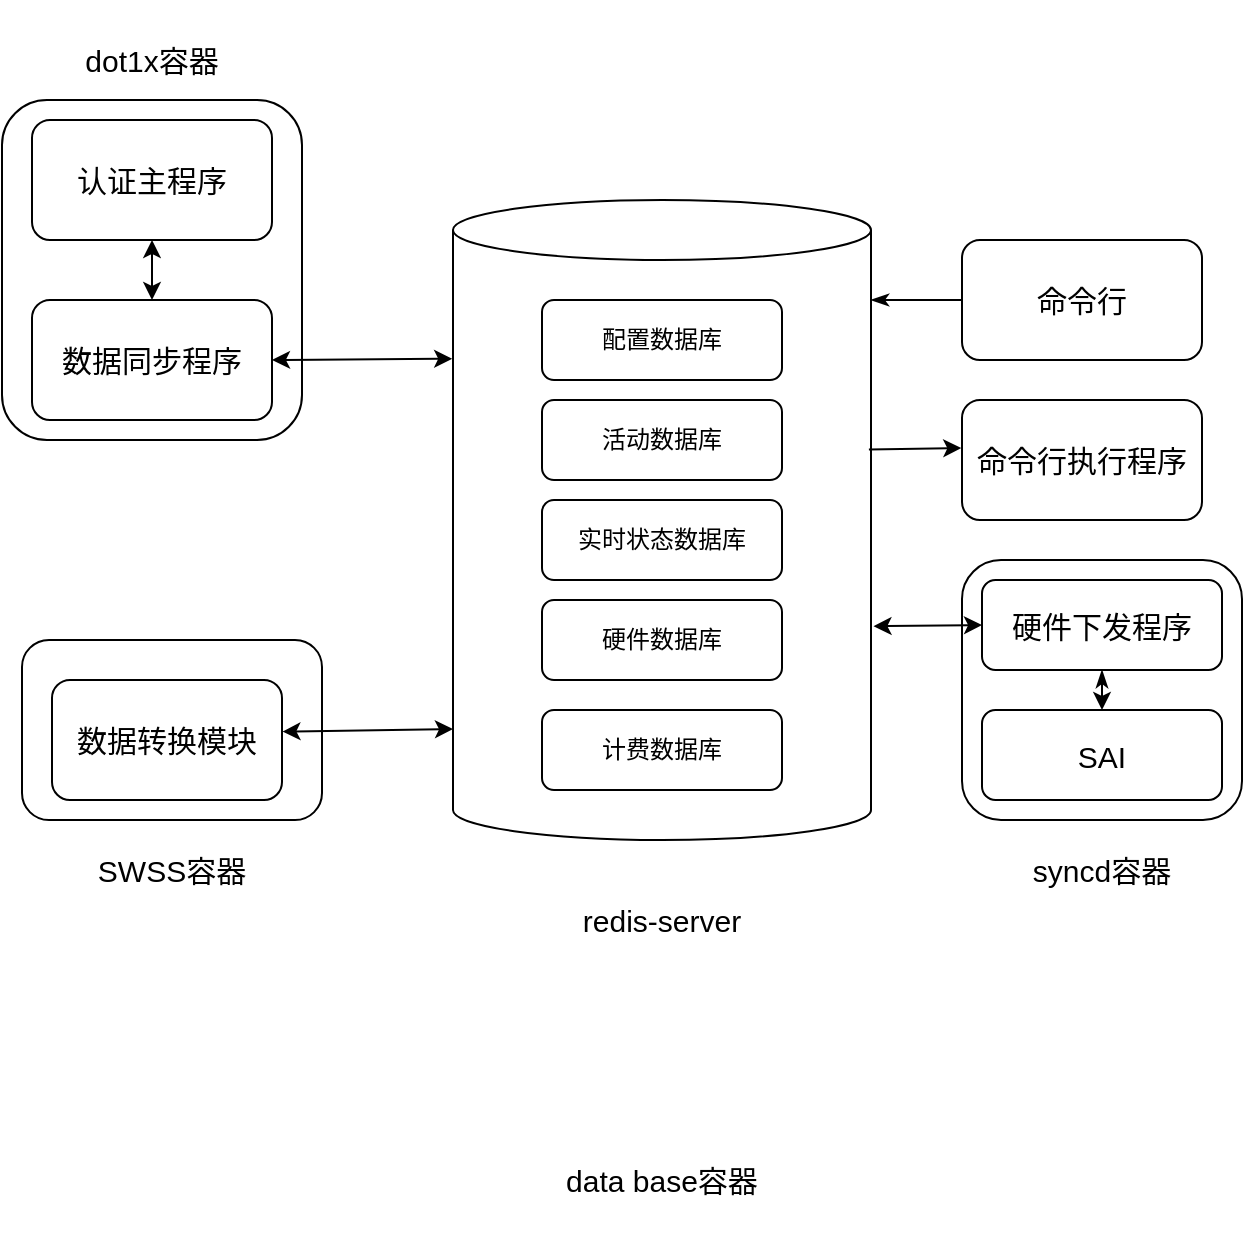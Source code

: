 <mxfile version="21.7.2" type="github">
  <diagram name="第 1 页" id="kQxH4o4MYv3QeV6YHNyG">
    <mxGraphModel dx="1394" dy="914" grid="1" gridSize="10" guides="1" tooltips="1" connect="1" arrows="1" fold="1" page="1" pageScale="1" pageWidth="827" pageHeight="1169" math="0" shadow="0">
      <root>
        <mxCell id="0" />
        <mxCell id="1" parent="0" />
        <mxCell id="D8499A-pIcaz8jb8ckPU-46" value="&lt;font style=&quot;font-size: 15px;&quot;&gt;syncd容器&lt;/font&gt;" style="rounded=0;whiteSpace=wrap;html=1;strokeColor=none;" parent="1" vertex="1">
          <mxGeometry x="590" y="635" width="120" height="60" as="geometry" />
        </mxCell>
        <mxCell id="D8499A-pIcaz8jb8ckPU-44" value="&lt;font style=&quot;font-size: 15px;&quot;&gt;dot1x容器&lt;/font&gt;" style="rounded=0;whiteSpace=wrap;html=1;strokeColor=none;" parent="1" vertex="1">
          <mxGeometry x="115" y="230" width="120" height="60" as="geometry" />
        </mxCell>
        <mxCell id="D8499A-pIcaz8jb8ckPU-47" value="&lt;font style=&quot;font-size: 15px;&quot;&gt;SWSS容器&lt;/font&gt;" style="rounded=0;whiteSpace=wrap;html=1;strokeColor=none;" parent="1" vertex="1">
          <mxGeometry x="125" y="635" width="120" height="60" as="geometry" />
        </mxCell>
        <mxCell id="D8499A-pIcaz8jb8ckPU-21" value="" style="rounded=1;whiteSpace=wrap;html=1;" parent="1" vertex="1">
          <mxGeometry x="110" y="550" width="150" height="90" as="geometry" />
        </mxCell>
        <mxCell id="D8499A-pIcaz8jb8ckPU-1" value="" style="shape=cylinder3;whiteSpace=wrap;html=1;boundedLbl=1;backgroundOutline=1;size=15;" parent="1" vertex="1">
          <mxGeometry x="325.5" y="330" width="209" height="320" as="geometry" />
        </mxCell>
        <mxCell id="D8499A-pIcaz8jb8ckPU-22" value="&lt;span style=&quot;font-size: 15px;&quot;&gt;数据转换模块&lt;/span&gt;" style="rounded=1;whiteSpace=wrap;html=1;" parent="1" vertex="1">
          <mxGeometry x="125" y="570" width="115" height="60" as="geometry" />
        </mxCell>
        <mxCell id="D8499A-pIcaz8jb8ckPU-23" value="配置数据库" style="rounded=1;whiteSpace=wrap;html=1;" parent="1" vertex="1">
          <mxGeometry x="370" y="380" width="120" height="40" as="geometry" />
        </mxCell>
        <mxCell id="D8499A-pIcaz8jb8ckPU-24" value="&lt;span style=&quot;font-size: 15px;&quot;&gt;命令行&lt;/span&gt;" style="rounded=1;whiteSpace=wrap;html=1;" parent="1" vertex="1">
          <mxGeometry x="580" y="350" width="120" height="60" as="geometry" />
        </mxCell>
        <mxCell id="D8499A-pIcaz8jb8ckPU-26" value="&lt;span style=&quot;font-size: 15px;&quot;&gt;命令行执行程序&lt;/span&gt;" style="rounded=1;whiteSpace=wrap;html=1;" parent="1" vertex="1">
          <mxGeometry x="580" y="430" width="120" height="60" as="geometry" />
        </mxCell>
        <mxCell id="D8499A-pIcaz8jb8ckPU-27" value="" style="rounded=1;whiteSpace=wrap;html=1;" parent="1" vertex="1">
          <mxGeometry x="580" y="510" width="140" height="130" as="geometry" />
        </mxCell>
        <mxCell id="D8499A-pIcaz8jb8ckPU-28" value="&lt;span style=&quot;font-size: 15px;&quot;&gt;硬件下发程序&lt;/span&gt;" style="rounded=1;whiteSpace=wrap;html=1;" parent="1" vertex="1">
          <mxGeometry x="590" y="520" width="120" height="45" as="geometry" />
        </mxCell>
        <mxCell id="D8499A-pIcaz8jb8ckPU-29" value="&lt;span style=&quot;font-size: 15px;&quot;&gt;SAI&lt;/span&gt;" style="rounded=1;whiteSpace=wrap;html=1;" parent="1" vertex="1">
          <mxGeometry x="590" y="585" width="120" height="45" as="geometry" />
        </mxCell>
        <mxCell id="D8499A-pIcaz8jb8ckPU-31" value="" style="rounded=1;whiteSpace=wrap;html=1;" parent="1" vertex="1">
          <mxGeometry x="100" y="280" width="150" height="170" as="geometry" />
        </mxCell>
        <mxCell id="D8499A-pIcaz8jb8ckPU-32" value="&lt;span style=&quot;font-size: 15px;&quot;&gt;认证主程序&lt;/span&gt;" style="rounded=1;whiteSpace=wrap;html=1;" parent="1" vertex="1">
          <mxGeometry x="115" y="290" width="120" height="60" as="geometry" />
        </mxCell>
        <mxCell id="D8499A-pIcaz8jb8ckPU-33" value="&lt;span style=&quot;font-size: 15px;&quot;&gt;数据同步程序&lt;/span&gt;" style="rounded=1;whiteSpace=wrap;html=1;" parent="1" vertex="1">
          <mxGeometry x="115" y="380" width="120" height="60" as="geometry" />
        </mxCell>
        <mxCell id="D8499A-pIcaz8jb8ckPU-35" value="" style="endArrow=classic;startArrow=classic;html=1;rounded=0;exitX=0.5;exitY=0;exitDx=0;exitDy=0;entryX=0.5;entryY=1;entryDx=0;entryDy=0;" parent="1" source="D8499A-pIcaz8jb8ckPU-33" target="D8499A-pIcaz8jb8ckPU-32" edge="1">
          <mxGeometry width="50" height="50" relative="1" as="geometry">
            <mxPoint x="300" y="400" as="sourcePoint" />
            <mxPoint x="350" y="350" as="targetPoint" />
          </mxGeometry>
        </mxCell>
        <mxCell id="D8499A-pIcaz8jb8ckPU-36" value="" style="endArrow=classic;startArrow=classic;html=1;rounded=0;exitX=1;exitY=0.5;exitDx=0;exitDy=0;entryX=-0.002;entryY=0.248;entryDx=0;entryDy=0;entryPerimeter=0;" parent="1" source="D8499A-pIcaz8jb8ckPU-33" target="D8499A-pIcaz8jb8ckPU-1" edge="1">
          <mxGeometry width="50" height="50" relative="1" as="geometry">
            <mxPoint x="290" y="410" as="sourcePoint" />
            <mxPoint x="320" y="410" as="targetPoint" />
          </mxGeometry>
        </mxCell>
        <mxCell id="D8499A-pIcaz8jb8ckPU-37" value="" style="endArrow=classicThin;startArrow=none;html=1;rounded=0;exitX=0;exitY=0.5;exitDx=0;exitDy=0;endFill=1;startFill=0;" parent="1" source="D8499A-pIcaz8jb8ckPU-24" edge="1">
          <mxGeometry width="50" height="50" relative="1" as="geometry">
            <mxPoint x="304.5" y="570" as="sourcePoint" />
            <mxPoint x="534.5" y="380" as="targetPoint" />
          </mxGeometry>
        </mxCell>
        <mxCell id="D8499A-pIcaz8jb8ckPU-38" value="" style="endArrow=classic;html=1;rounded=0;exitX=0.995;exitY=0.39;exitDx=0;exitDy=0;exitPerimeter=0;entryX=-0.003;entryY=0.4;entryDx=0;entryDy=0;entryPerimeter=0;" parent="1" source="D8499A-pIcaz8jb8ckPU-1" target="D8499A-pIcaz8jb8ckPU-26" edge="1">
          <mxGeometry width="50" height="50" relative="1" as="geometry">
            <mxPoint x="540" y="450" as="sourcePoint" />
            <mxPoint x="580" y="450" as="targetPoint" />
            <Array as="points" />
          </mxGeometry>
        </mxCell>
        <mxCell id="D8499A-pIcaz8jb8ckPU-40" value="" style="endArrow=classic;startArrow=classic;html=1;rounded=0;exitX=1.006;exitY=0.666;exitDx=0;exitDy=0;exitPerimeter=0;entryX=0;entryY=0.5;entryDx=0;entryDy=0;" parent="1" source="D8499A-pIcaz8jb8ckPU-1" target="D8499A-pIcaz8jb8ckPU-28" edge="1">
          <mxGeometry width="50" height="50" relative="1" as="geometry">
            <mxPoint x="570" y="530" as="sourcePoint" />
            <mxPoint x="620" y="480" as="targetPoint" />
          </mxGeometry>
        </mxCell>
        <mxCell id="D8499A-pIcaz8jb8ckPU-41" value="" style="endArrow=classic;html=1;rounded=0;exitX=0.5;exitY=1;exitDx=0;exitDy=0;entryX=0.5;entryY=0;entryDx=0;entryDy=0;startArrow=classicThin;startFill=1;" parent="1" source="D8499A-pIcaz8jb8ckPU-28" target="D8499A-pIcaz8jb8ckPU-29" edge="1">
          <mxGeometry width="50" height="50" relative="1" as="geometry">
            <mxPoint x="465" y="585" as="sourcePoint" />
            <mxPoint x="515" y="535" as="targetPoint" />
          </mxGeometry>
        </mxCell>
        <mxCell id="D8499A-pIcaz8jb8ckPU-45" value="&lt;font style=&quot;font-size: 15px;&quot;&gt;data base容器&lt;/font&gt;" style="rounded=0;whiteSpace=wrap;html=1;strokeColor=none;" parent="1" vertex="1">
          <mxGeometry x="370" y="790" width="120" height="60" as="geometry" />
        </mxCell>
        <mxCell id="e3XO2X61PwdJuCGAqBvr-5" value="活动数据库" style="rounded=1;whiteSpace=wrap;html=1;" vertex="1" parent="1">
          <mxGeometry x="370" y="430" width="120" height="40" as="geometry" />
        </mxCell>
        <mxCell id="e3XO2X61PwdJuCGAqBvr-6" value="计费数据库" style="rounded=1;whiteSpace=wrap;html=1;" vertex="1" parent="1">
          <mxGeometry x="370" y="585" width="120" height="40" as="geometry" />
        </mxCell>
        <mxCell id="e3XO2X61PwdJuCGAqBvr-7" value="硬件数据库" style="rounded=1;whiteSpace=wrap;html=1;" vertex="1" parent="1">
          <mxGeometry x="370" y="530" width="120" height="40" as="geometry" />
        </mxCell>
        <mxCell id="e3XO2X61PwdJuCGAqBvr-8" value="实时状态数据库" style="rounded=1;whiteSpace=wrap;html=1;" vertex="1" parent="1">
          <mxGeometry x="370" y="480" width="120" height="40" as="geometry" />
        </mxCell>
        <mxCell id="e3XO2X61PwdJuCGAqBvr-9" value="" style="endArrow=classic;startArrow=classic;html=1;rounded=0;exitX=1.002;exitY=0.43;exitDx=0;exitDy=0;entryX=-0.002;entryY=0.248;entryDx=0;entryDy=0;entryPerimeter=0;exitPerimeter=0;" edge="1" parent="1" source="D8499A-pIcaz8jb8ckPU-22">
          <mxGeometry width="50" height="50" relative="1" as="geometry">
            <mxPoint x="235.5" y="595.5" as="sourcePoint" />
            <mxPoint x="325.5" y="594.5" as="targetPoint" />
          </mxGeometry>
        </mxCell>
        <mxCell id="e3XO2X61PwdJuCGAqBvr-11" value="&lt;span style=&quot;font-size: 15px;&quot;&gt;redis-server&lt;/span&gt;" style="rounded=0;whiteSpace=wrap;html=1;strokeColor=none;" vertex="1" parent="1">
          <mxGeometry x="370" y="660" width="120" height="60" as="geometry" />
        </mxCell>
      </root>
    </mxGraphModel>
  </diagram>
</mxfile>
